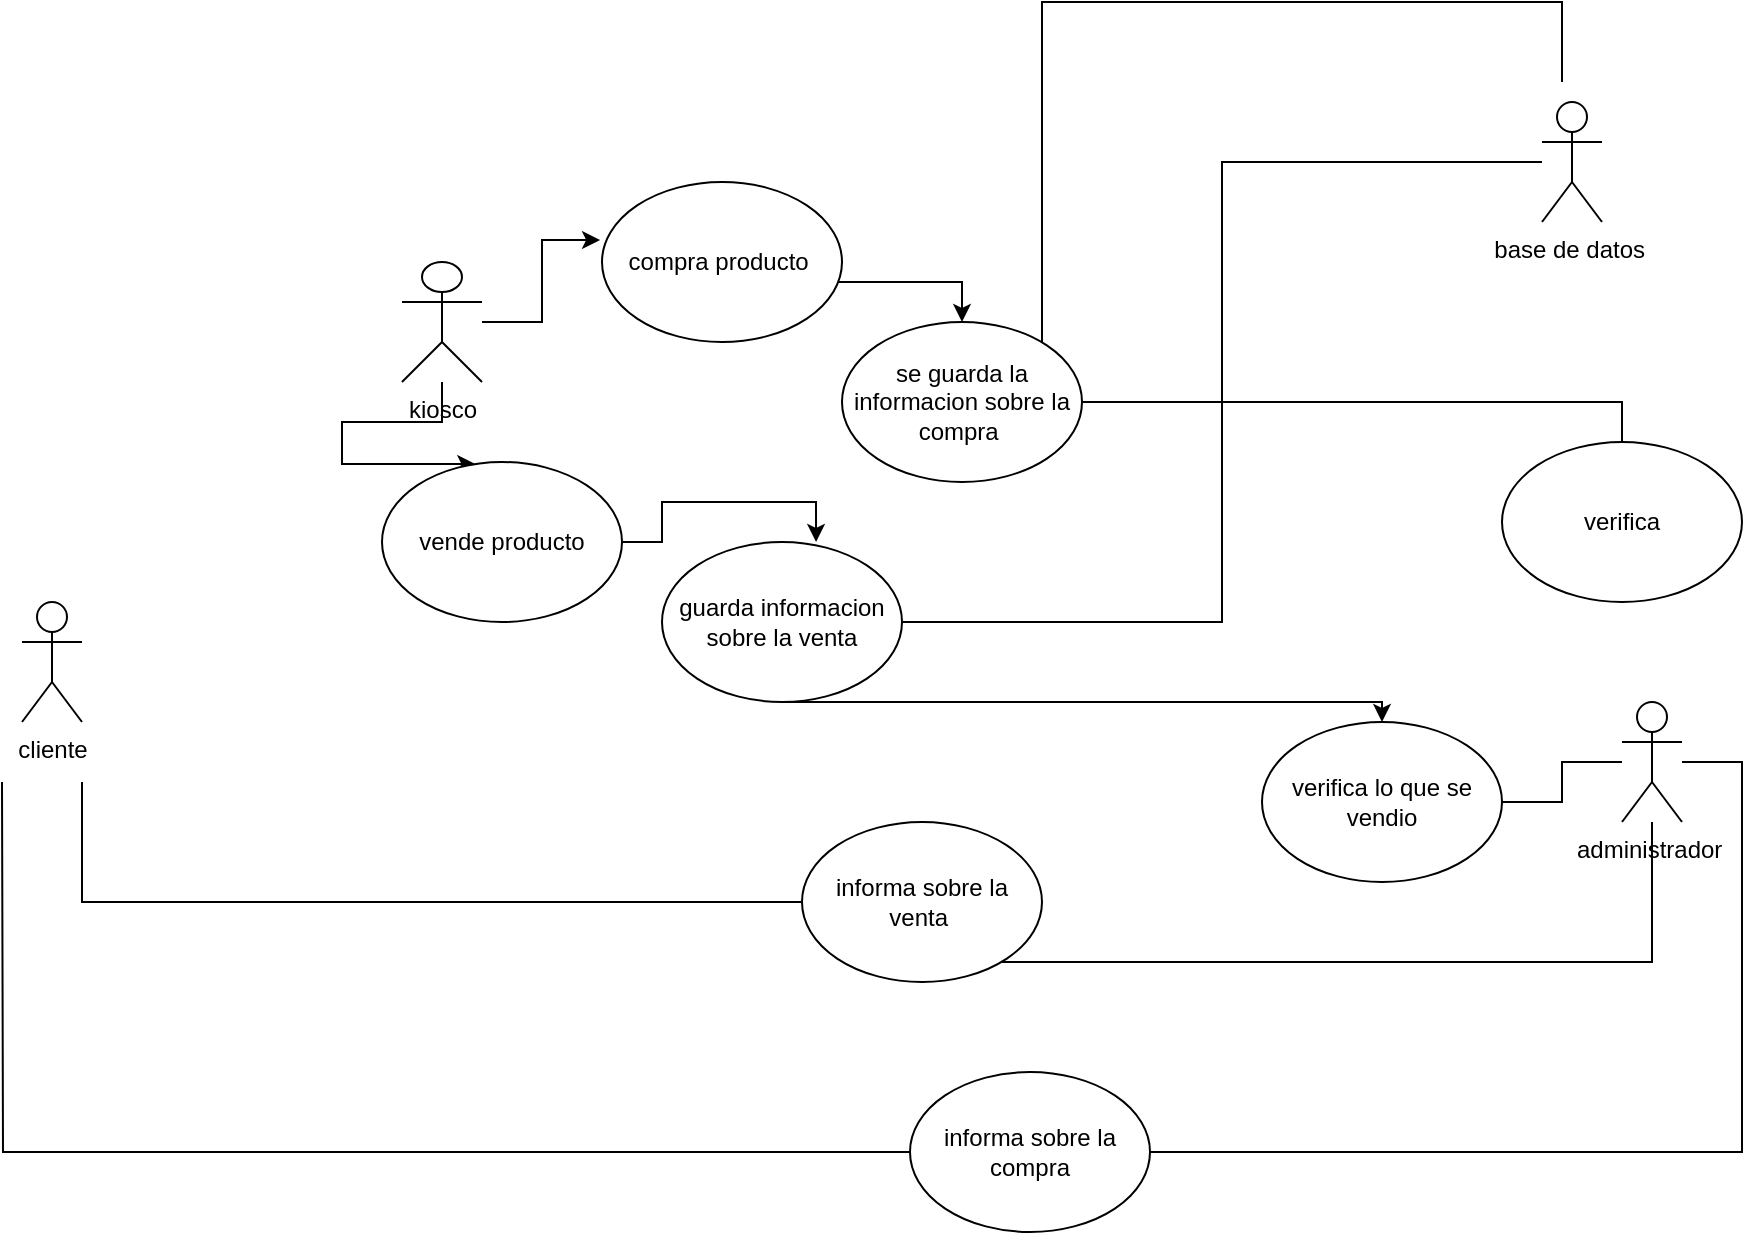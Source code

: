 <mxfile version="21.3.7" type="google">
  <diagram name="Página-1" id="vIhdIsjhR6K27RRLK8-8">
    <mxGraphModel grid="1" page="1" gridSize="10" guides="1" tooltips="1" connect="1" arrows="1" fold="1" pageScale="1" pageWidth="827" pageHeight="1169" math="0" shadow="0">
      <root>
        <mxCell id="0" />
        <mxCell id="1" parent="0" />
        <mxCell id="BX6Ynhh1-3dR2pI9bZZJ-3" value="base de datos&amp;nbsp;" style="shape=umlActor;verticalLabelPosition=bottom;verticalAlign=top;html=1;outlineConnect=0;" vertex="1" parent="1">
          <mxGeometry x="610" y="60" width="30" height="60" as="geometry" />
        </mxCell>
        <mxCell id="BX6Ynhh1-3dR2pI9bZZJ-6" value="administrador&amp;nbsp;" style="shape=umlActor;verticalLabelPosition=bottom;verticalAlign=top;html=1;outlineConnect=0;" vertex="1" parent="1">
          <mxGeometry x="650" y="360" width="30" height="60" as="geometry" />
        </mxCell>
        <mxCell id="BX6Ynhh1-3dR2pI9bZZJ-10" value="cliente" style="shape=umlActor;verticalLabelPosition=bottom;verticalAlign=top;html=1;outlineConnect=0;" vertex="1" parent="1">
          <mxGeometry x="-150" y="310" width="30" height="60" as="geometry" />
        </mxCell>
        <mxCell id="BX6Ynhh1-3dR2pI9bZZJ-19" style="edgeStyle=orthogonalEdgeStyle;rounded=0;orthogonalLoop=1;jettySize=auto;html=1;" edge="1" parent="1" source="BX6Ynhh1-3dR2pI9bZZJ-17" target="BX6Ynhh1-3dR2pI9bZZJ-18">
          <mxGeometry relative="1" as="geometry">
            <mxPoint x="20" y="290" as="targetPoint" />
            <Array as="points">
              <mxPoint x="60" y="220" />
              <mxPoint x="10" y="220" />
              <mxPoint x="10" y="241" />
            </Array>
          </mxGeometry>
        </mxCell>
        <mxCell id="BX6Ynhh1-3dR2pI9bZZJ-30" style="edgeStyle=orthogonalEdgeStyle;rounded=0;orthogonalLoop=1;jettySize=auto;html=1;entryX=-0.008;entryY=0.363;entryDx=0;entryDy=0;entryPerimeter=0;" edge="1" parent="1" source="BX6Ynhh1-3dR2pI9bZZJ-17" target="BX6Ynhh1-3dR2pI9bZZJ-29">
          <mxGeometry relative="1" as="geometry" />
        </mxCell>
        <mxCell id="BX6Ynhh1-3dR2pI9bZZJ-17" value="kiosco" style="shape=umlActor;verticalLabelPosition=bottom;verticalAlign=top;html=1;outlineConnect=0;" vertex="1" parent="1">
          <mxGeometry x="40" y="140" width="40" height="60" as="geometry" />
        </mxCell>
        <mxCell id="BX6Ynhh1-3dR2pI9bZZJ-46" style="edgeStyle=orthogonalEdgeStyle;rounded=0;orthogonalLoop=1;jettySize=auto;html=1;entryX=0.642;entryY=0;entryDx=0;entryDy=0;entryPerimeter=0;" edge="1" parent="1" source="BX6Ynhh1-3dR2pI9bZZJ-18" target="BX6Ynhh1-3dR2pI9bZZJ-20">
          <mxGeometry relative="1" as="geometry" />
        </mxCell>
        <mxCell id="BX6Ynhh1-3dR2pI9bZZJ-18" value="vende producto" style="ellipse;whiteSpace=wrap;html=1;" vertex="1" parent="1">
          <mxGeometry x="30" y="240" width="120" height="80" as="geometry" />
        </mxCell>
        <mxCell id="BX6Ynhh1-3dR2pI9bZZJ-22" style="edgeStyle=orthogonalEdgeStyle;rounded=0;orthogonalLoop=1;jettySize=auto;html=1;endArrow=none;endFill=0;" edge="1" parent="1" source="BX6Ynhh1-3dR2pI9bZZJ-20" target="BX6Ynhh1-3dR2pI9bZZJ-3">
          <mxGeometry relative="1" as="geometry">
            <Array as="points">
              <mxPoint x="450" y="320" />
              <mxPoint x="450" y="90" />
            </Array>
          </mxGeometry>
        </mxCell>
        <mxCell id="BX6Ynhh1-3dR2pI9bZZJ-24" style="edgeStyle=orthogonalEdgeStyle;rounded=0;orthogonalLoop=1;jettySize=auto;html=1;" edge="1" parent="1" source="BX6Ynhh1-3dR2pI9bZZJ-20" target="BX6Ynhh1-3dR2pI9bZZJ-23">
          <mxGeometry relative="1" as="geometry">
            <Array as="points">
              <mxPoint x="530" y="360" />
            </Array>
          </mxGeometry>
        </mxCell>
        <mxCell id="BX6Ynhh1-3dR2pI9bZZJ-20" value="guarda informacion sobre la venta" style="ellipse;whiteSpace=wrap;html=1;" vertex="1" parent="1">
          <mxGeometry x="170" y="280" width="120" height="80" as="geometry" />
        </mxCell>
        <mxCell id="BX6Ynhh1-3dR2pI9bZZJ-25" style="edgeStyle=orthogonalEdgeStyle;rounded=0;orthogonalLoop=1;jettySize=auto;html=1;endArrow=none;endFill=0;" edge="1" parent="1" source="BX6Ynhh1-3dR2pI9bZZJ-23" target="BX6Ynhh1-3dR2pI9bZZJ-6">
          <mxGeometry relative="1" as="geometry" />
        </mxCell>
        <mxCell id="BX6Ynhh1-3dR2pI9bZZJ-23" value="verifica lo que se vendio" style="ellipse;whiteSpace=wrap;html=1;" vertex="1" parent="1">
          <mxGeometry x="470" y="370" width="120" height="80" as="geometry" />
        </mxCell>
        <mxCell id="BX6Ynhh1-3dR2pI9bZZJ-27" style="edgeStyle=orthogonalEdgeStyle;rounded=0;orthogonalLoop=1;jettySize=auto;html=1;endArrow=none;endFill=0;" edge="1" parent="1" source="BX6Ynhh1-3dR2pI9bZZJ-26">
          <mxGeometry relative="1" as="geometry">
            <mxPoint x="-120" y="400" as="targetPoint" />
            <Array as="points">
              <mxPoint x="-120" y="460" />
              <mxPoint x="-120" y="400" />
            </Array>
          </mxGeometry>
        </mxCell>
        <mxCell id="BX6Ynhh1-3dR2pI9bZZJ-28" style="edgeStyle=orthogonalEdgeStyle;rounded=0;orthogonalLoop=1;jettySize=auto;html=1;endArrow=none;endFill=0;" edge="1" parent="1" source="BX6Ynhh1-3dR2pI9bZZJ-26" target="BX6Ynhh1-3dR2pI9bZZJ-6">
          <mxGeometry relative="1" as="geometry">
            <Array as="points">
              <mxPoint x="665" y="490" />
            </Array>
          </mxGeometry>
        </mxCell>
        <mxCell id="BX6Ynhh1-3dR2pI9bZZJ-26" value="informa sobre la venta&amp;nbsp;" style="ellipse;whiteSpace=wrap;html=1;" vertex="1" parent="1">
          <mxGeometry x="240" y="420" width="120" height="80" as="geometry" />
        </mxCell>
        <mxCell id="BX6Ynhh1-3dR2pI9bZZJ-35" style="edgeStyle=orthogonalEdgeStyle;rounded=0;orthogonalLoop=1;jettySize=auto;html=1;" edge="1" parent="1" source="BX6Ynhh1-3dR2pI9bZZJ-29" target="BX6Ynhh1-3dR2pI9bZZJ-32">
          <mxGeometry relative="1" as="geometry">
            <Array as="points">
              <mxPoint x="320" y="150" />
            </Array>
          </mxGeometry>
        </mxCell>
        <mxCell id="BX6Ynhh1-3dR2pI9bZZJ-29" value="compra producto&amp;nbsp;" style="ellipse;whiteSpace=wrap;html=1;" vertex="1" parent="1">
          <mxGeometry x="140" y="100" width="120" height="80" as="geometry" />
        </mxCell>
        <mxCell id="BX6Ynhh1-3dR2pI9bZZJ-33" style="edgeStyle=orthogonalEdgeStyle;rounded=0;orthogonalLoop=1;jettySize=auto;html=1;" edge="1" parent="1" source="BX6Ynhh1-3dR2pI9bZZJ-32">
          <mxGeometry relative="1" as="geometry">
            <mxPoint x="650" y="230" as="targetPoint" />
            <Array as="points">
              <mxPoint x="650" y="210" />
              <mxPoint x="650" y="231" />
            </Array>
          </mxGeometry>
        </mxCell>
        <mxCell id="BX6Ynhh1-3dR2pI9bZZJ-36" style="edgeStyle=orthogonalEdgeStyle;rounded=0;orthogonalLoop=1;jettySize=auto;html=1;endArrow=none;endFill=0;" edge="1" parent="1" source="BX6Ynhh1-3dR2pI9bZZJ-32">
          <mxGeometry relative="1" as="geometry">
            <mxPoint x="620" y="50" as="targetPoint" />
            <Array as="points">
              <mxPoint x="360" y="10" />
              <mxPoint x="620" y="10" />
            </Array>
          </mxGeometry>
        </mxCell>
        <mxCell id="BX6Ynhh1-3dR2pI9bZZJ-32" value="se guarda la informacion sobre la compra&amp;nbsp;" style="ellipse;whiteSpace=wrap;html=1;" vertex="1" parent="1">
          <mxGeometry x="260" y="170" width="120" height="80" as="geometry" />
        </mxCell>
        <mxCell id="BX6Ynhh1-3dR2pI9bZZJ-34" value="verifica" style="ellipse;whiteSpace=wrap;html=1;" vertex="1" parent="1">
          <mxGeometry x="590" y="230" width="120" height="80" as="geometry" />
        </mxCell>
        <mxCell id="BX6Ynhh1-3dR2pI9bZZJ-40" style="edgeStyle=orthogonalEdgeStyle;rounded=0;orthogonalLoop=1;jettySize=auto;html=1;endArrow=none;endFill=0;" edge="1" parent="1" source="BX6Ynhh1-3dR2pI9bZZJ-39" target="BX6Ynhh1-3dR2pI9bZZJ-6">
          <mxGeometry relative="1" as="geometry">
            <Array as="points">
              <mxPoint x="710" y="585" />
              <mxPoint x="710" y="390" />
            </Array>
          </mxGeometry>
        </mxCell>
        <mxCell id="BX6Ynhh1-3dR2pI9bZZJ-41" style="edgeStyle=orthogonalEdgeStyle;rounded=0;orthogonalLoop=1;jettySize=auto;html=1;endArrow=none;endFill=0;" edge="1" parent="1" source="BX6Ynhh1-3dR2pI9bZZJ-39">
          <mxGeometry relative="1" as="geometry">
            <mxPoint x="-160" y="400" as="targetPoint" />
          </mxGeometry>
        </mxCell>
        <mxCell id="BX6Ynhh1-3dR2pI9bZZJ-39" value="informa sobre la compra" style="ellipse;whiteSpace=wrap;html=1;" vertex="1" parent="1">
          <mxGeometry x="294" y="545" width="120" height="80" as="geometry" />
        </mxCell>
      </root>
    </mxGraphModel>
  </diagram>
</mxfile>
